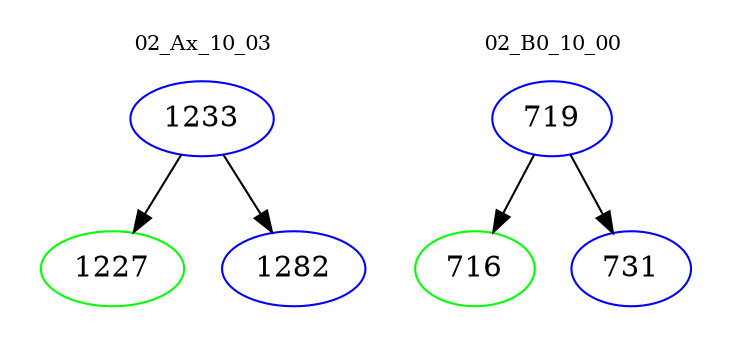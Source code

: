 digraph{
subgraph cluster_0 {
color = white
label = "02_Ax_10_03";
fontsize=10;
T0_1233 [label="1233", color="blue"]
T0_1233 -> T0_1227 [color="black"]
T0_1227 [label="1227", color="green"]
T0_1233 -> T0_1282 [color="black"]
T0_1282 [label="1282", color="blue"]
}
subgraph cluster_1 {
color = white
label = "02_B0_10_00";
fontsize=10;
T1_719 [label="719", color="blue"]
T1_719 -> T1_716 [color="black"]
T1_716 [label="716", color="green"]
T1_719 -> T1_731 [color="black"]
T1_731 [label="731", color="blue"]
}
}
